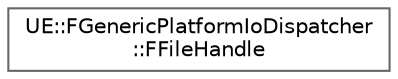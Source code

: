 digraph "Graphical Class Hierarchy"
{
 // INTERACTIVE_SVG=YES
 // LATEX_PDF_SIZE
  bgcolor="transparent";
  edge [fontname=Helvetica,fontsize=10,labelfontname=Helvetica,labelfontsize=10];
  node [fontname=Helvetica,fontsize=10,shape=box,height=0.2,width=0.4];
  rankdir="LR";
  Node0 [id="Node000000",label="UE::FGenericPlatformIoDispatcher\l::FFileHandle",height=0.2,width=0.4,color="grey40", fillcolor="white", style="filled",URL="$d0/d0c/structUE_1_1FGenericPlatformIoDispatcher_1_1FFileHandle.html",tooltip=" "];
}
